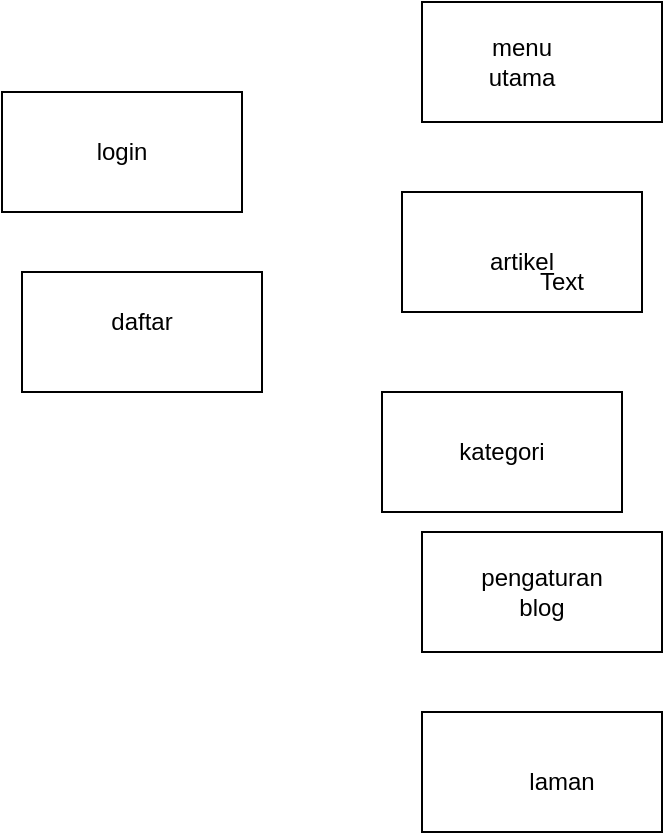 <mxfile version="19.0.2" type="github">
  <diagram id="QqvKNrNg40d7m_8bMHAc" name="Page-1">
    <mxGraphModel dx="596" dy="339" grid="1" gridSize="10" guides="1" tooltips="1" connect="1" arrows="1" fold="1" page="1" pageScale="1" pageWidth="827" pageHeight="1169" math="0" shadow="0">
      <root>
        <mxCell id="0" />
        <mxCell id="1" parent="0" />
        <object label="" id="gRpqajq59j4p8lVOBg9a-1">
          <mxCell style="rounded=0;whiteSpace=wrap;html=1;" vertex="1" parent="1">
            <mxGeometry x="30" y="130" width="120" height="60" as="geometry" />
          </mxCell>
        </object>
        <mxCell id="gRpqajq59j4p8lVOBg9a-2" value="login" style="text;html=1;strokeColor=none;fillColor=none;align=center;verticalAlign=middle;whiteSpace=wrap;rounded=0;" vertex="1" parent="1">
          <mxGeometry x="60" y="145" width="60" height="30" as="geometry" />
        </mxCell>
        <mxCell id="gRpqajq59j4p8lVOBg9a-3" value="" style="rounded=0;whiteSpace=wrap;html=1;" vertex="1" parent="1">
          <mxGeometry x="40" y="220" width="120" height="60" as="geometry" />
        </mxCell>
        <mxCell id="gRpqajq59j4p8lVOBg9a-4" value="daftar" style="text;html=1;strokeColor=none;fillColor=none;align=center;verticalAlign=middle;whiteSpace=wrap;rounded=0;" vertex="1" parent="1">
          <mxGeometry x="70" y="230" width="60" height="30" as="geometry" />
        </mxCell>
        <mxCell id="gRpqajq59j4p8lVOBg9a-5" value="" style="rounded=0;whiteSpace=wrap;html=1;" vertex="1" parent="1">
          <mxGeometry x="240" y="85" width="120" height="60" as="geometry" />
        </mxCell>
        <mxCell id="gRpqajq59j4p8lVOBg9a-6" value="menu utama" style="text;html=1;strokeColor=none;fillColor=none;align=center;verticalAlign=middle;whiteSpace=wrap;rounded=0;" vertex="1" parent="1">
          <mxGeometry x="260" y="100" width="60" height="30" as="geometry" />
        </mxCell>
        <mxCell id="gRpqajq59j4p8lVOBg9a-7" value="" style="rounded=0;whiteSpace=wrap;html=1;" vertex="1" parent="1">
          <mxGeometry x="230" y="180" width="120" height="60" as="geometry" />
        </mxCell>
        <mxCell id="gRpqajq59j4p8lVOBg9a-8" value="artikel" style="text;html=1;strokeColor=none;fillColor=none;align=center;verticalAlign=middle;whiteSpace=wrap;rounded=0;" vertex="1" parent="1">
          <mxGeometry x="260" y="200" width="60" height="30" as="geometry" />
        </mxCell>
        <mxCell id="gRpqajq59j4p8lVOBg9a-9" value="" style="rounded=0;whiteSpace=wrap;html=1;" vertex="1" parent="1">
          <mxGeometry x="220" y="280" width="120" height="60" as="geometry" />
        </mxCell>
        <mxCell id="gRpqajq59j4p8lVOBg9a-10" value="Text" style="text;html=1;strokeColor=none;fillColor=none;align=center;verticalAlign=middle;whiteSpace=wrap;rounded=0;" vertex="1" parent="1">
          <mxGeometry x="280" y="210" width="60" height="30" as="geometry" />
        </mxCell>
        <mxCell id="gRpqajq59j4p8lVOBg9a-11" value="kategori" style="text;html=1;strokeColor=none;fillColor=none;align=center;verticalAlign=middle;whiteSpace=wrap;rounded=0;" vertex="1" parent="1">
          <mxGeometry x="250" y="295" width="60" height="30" as="geometry" />
        </mxCell>
        <mxCell id="gRpqajq59j4p8lVOBg9a-12" value="" style="rounded=0;whiteSpace=wrap;html=1;" vertex="1" parent="1">
          <mxGeometry x="240" y="350" width="120" height="60" as="geometry" />
        </mxCell>
        <mxCell id="gRpqajq59j4p8lVOBg9a-13" value="pengaturan blog" style="text;html=1;strokeColor=none;fillColor=none;align=center;verticalAlign=middle;whiteSpace=wrap;rounded=0;" vertex="1" parent="1">
          <mxGeometry x="270" y="365" width="60" height="30" as="geometry" />
        </mxCell>
        <mxCell id="gRpqajq59j4p8lVOBg9a-14" value="" style="rounded=0;whiteSpace=wrap;html=1;" vertex="1" parent="1">
          <mxGeometry x="240" y="440" width="120" height="60" as="geometry" />
        </mxCell>
        <mxCell id="gRpqajq59j4p8lVOBg9a-15" value="laman" style="text;html=1;strokeColor=none;fillColor=none;align=center;verticalAlign=middle;whiteSpace=wrap;rounded=0;" vertex="1" parent="1">
          <mxGeometry x="280" y="460" width="60" height="30" as="geometry" />
        </mxCell>
      </root>
    </mxGraphModel>
  </diagram>
</mxfile>
